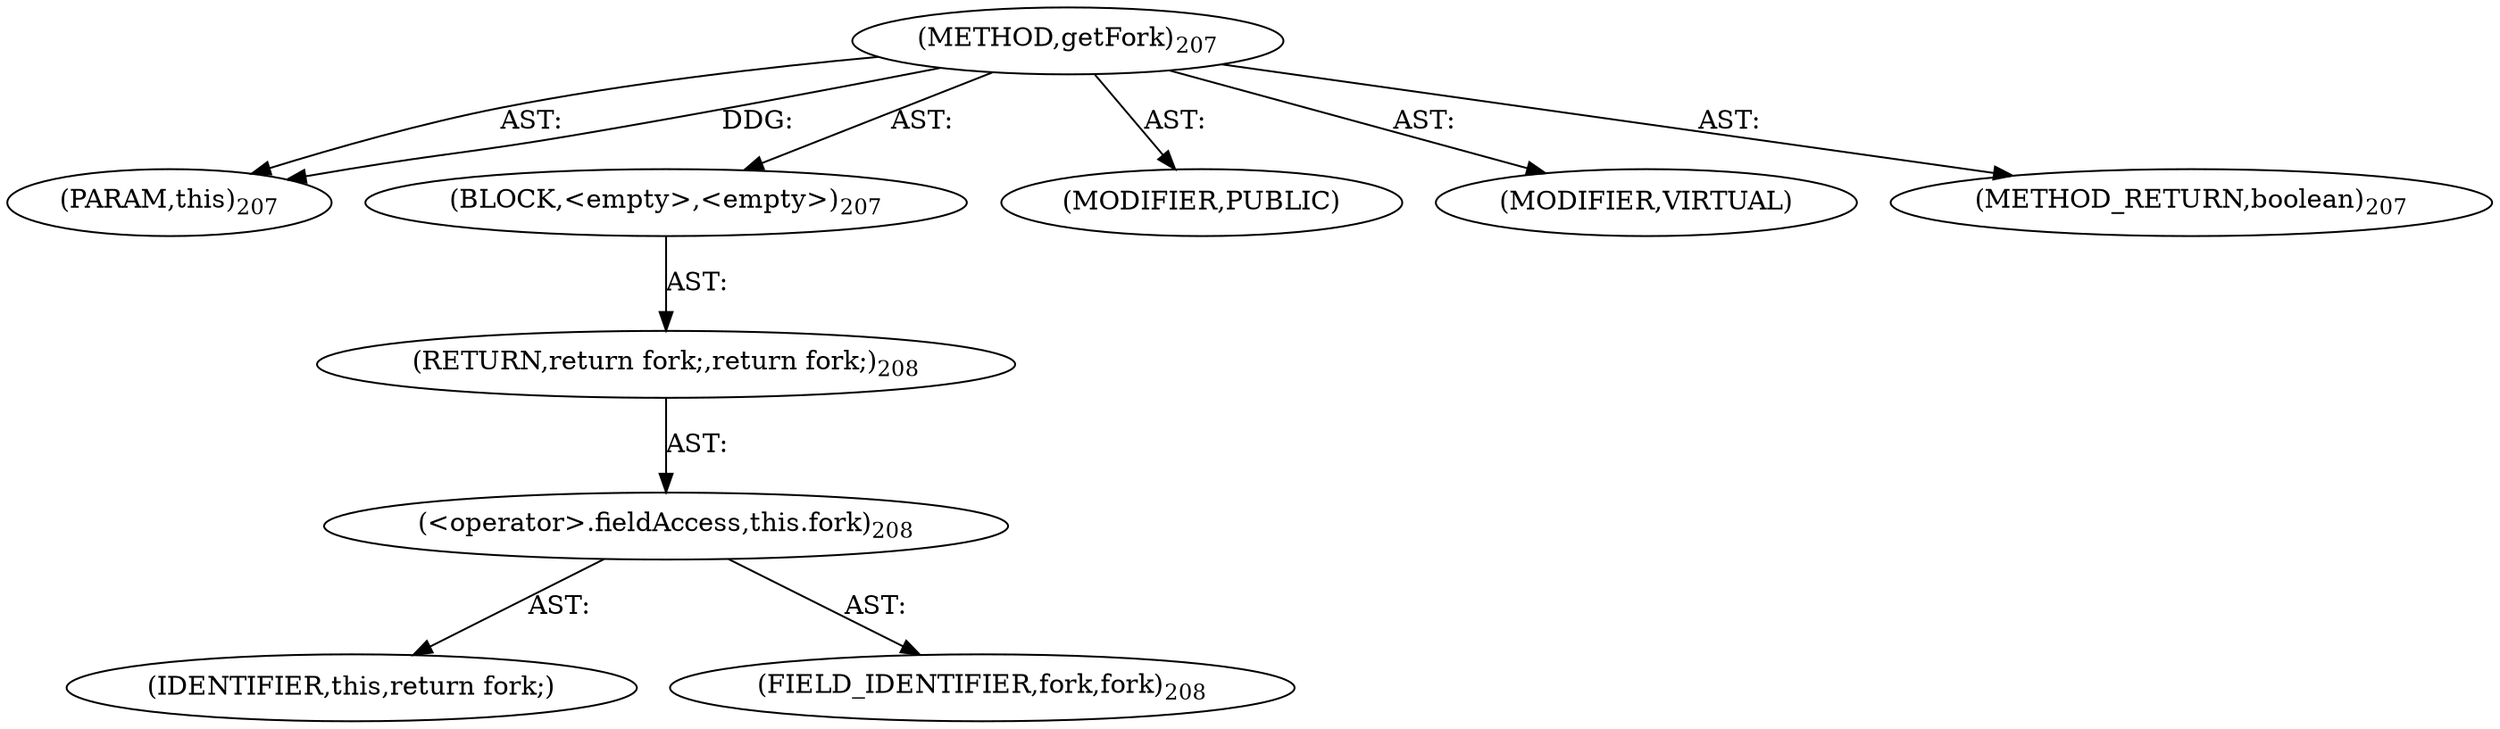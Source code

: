 digraph "getFork" {  
"111669149704" [label = <(METHOD,getFork)<SUB>207</SUB>> ]
"115964117015" [label = <(PARAM,this)<SUB>207</SUB>> ]
"25769803784" [label = <(BLOCK,&lt;empty&gt;,&lt;empty&gt;)<SUB>207</SUB>> ]
"146028888067" [label = <(RETURN,return fork;,return fork;)<SUB>208</SUB>> ]
"30064771085" [label = <(&lt;operator&gt;.fieldAccess,this.fork)<SUB>208</SUB>> ]
"68719476811" [label = <(IDENTIFIER,this,return fork;)> ]
"55834574856" [label = <(FIELD_IDENTIFIER,fork,fork)<SUB>208</SUB>> ]
"133143986209" [label = <(MODIFIER,PUBLIC)> ]
"133143986210" [label = <(MODIFIER,VIRTUAL)> ]
"128849018888" [label = <(METHOD_RETURN,boolean)<SUB>207</SUB>> ]
  "111669149704" -> "115964117015"  [ label = "AST: "] 
  "111669149704" -> "25769803784"  [ label = "AST: "] 
  "111669149704" -> "133143986209"  [ label = "AST: "] 
  "111669149704" -> "133143986210"  [ label = "AST: "] 
  "111669149704" -> "128849018888"  [ label = "AST: "] 
  "25769803784" -> "146028888067"  [ label = "AST: "] 
  "146028888067" -> "30064771085"  [ label = "AST: "] 
  "30064771085" -> "68719476811"  [ label = "AST: "] 
  "30064771085" -> "55834574856"  [ label = "AST: "] 
  "111669149704" -> "115964117015"  [ label = "DDG: "] 
}
